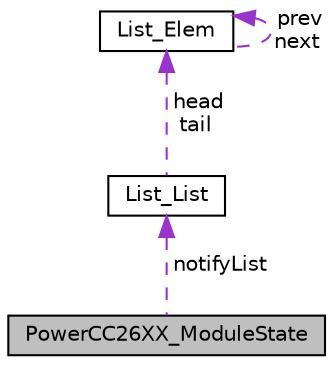 digraph "PowerCC26XX_ModuleState"
{
  edge [fontname="Helvetica",fontsize="10",labelfontname="Helvetica",labelfontsize="10"];
  node [fontname="Helvetica",fontsize="10",shape=record];
  Node1 [label="PowerCC26XX_ModuleState",height=0.2,width=0.4,color="black", fillcolor="grey75", style="filled", fontcolor="black"];
  Node2 -> Node1 [dir="back",color="darkorchid3",fontsize="10",style="dashed",label=" notifyList" ];
  Node2 [label="List_List",height=0.2,width=0.4,color="black", fillcolor="white", style="filled",URL="$struct_list___list.html"];
  Node3 -> Node2 [dir="back",color="darkorchid3",fontsize="10",style="dashed",label=" head\ntail" ];
  Node3 [label="List_Elem",height=0.2,width=0.4,color="black", fillcolor="white", style="filled",URL="$struct_list___elem.html"];
  Node3 -> Node3 [dir="back",color="darkorchid3",fontsize="10",style="dashed",label=" prev\nnext" ];
}
